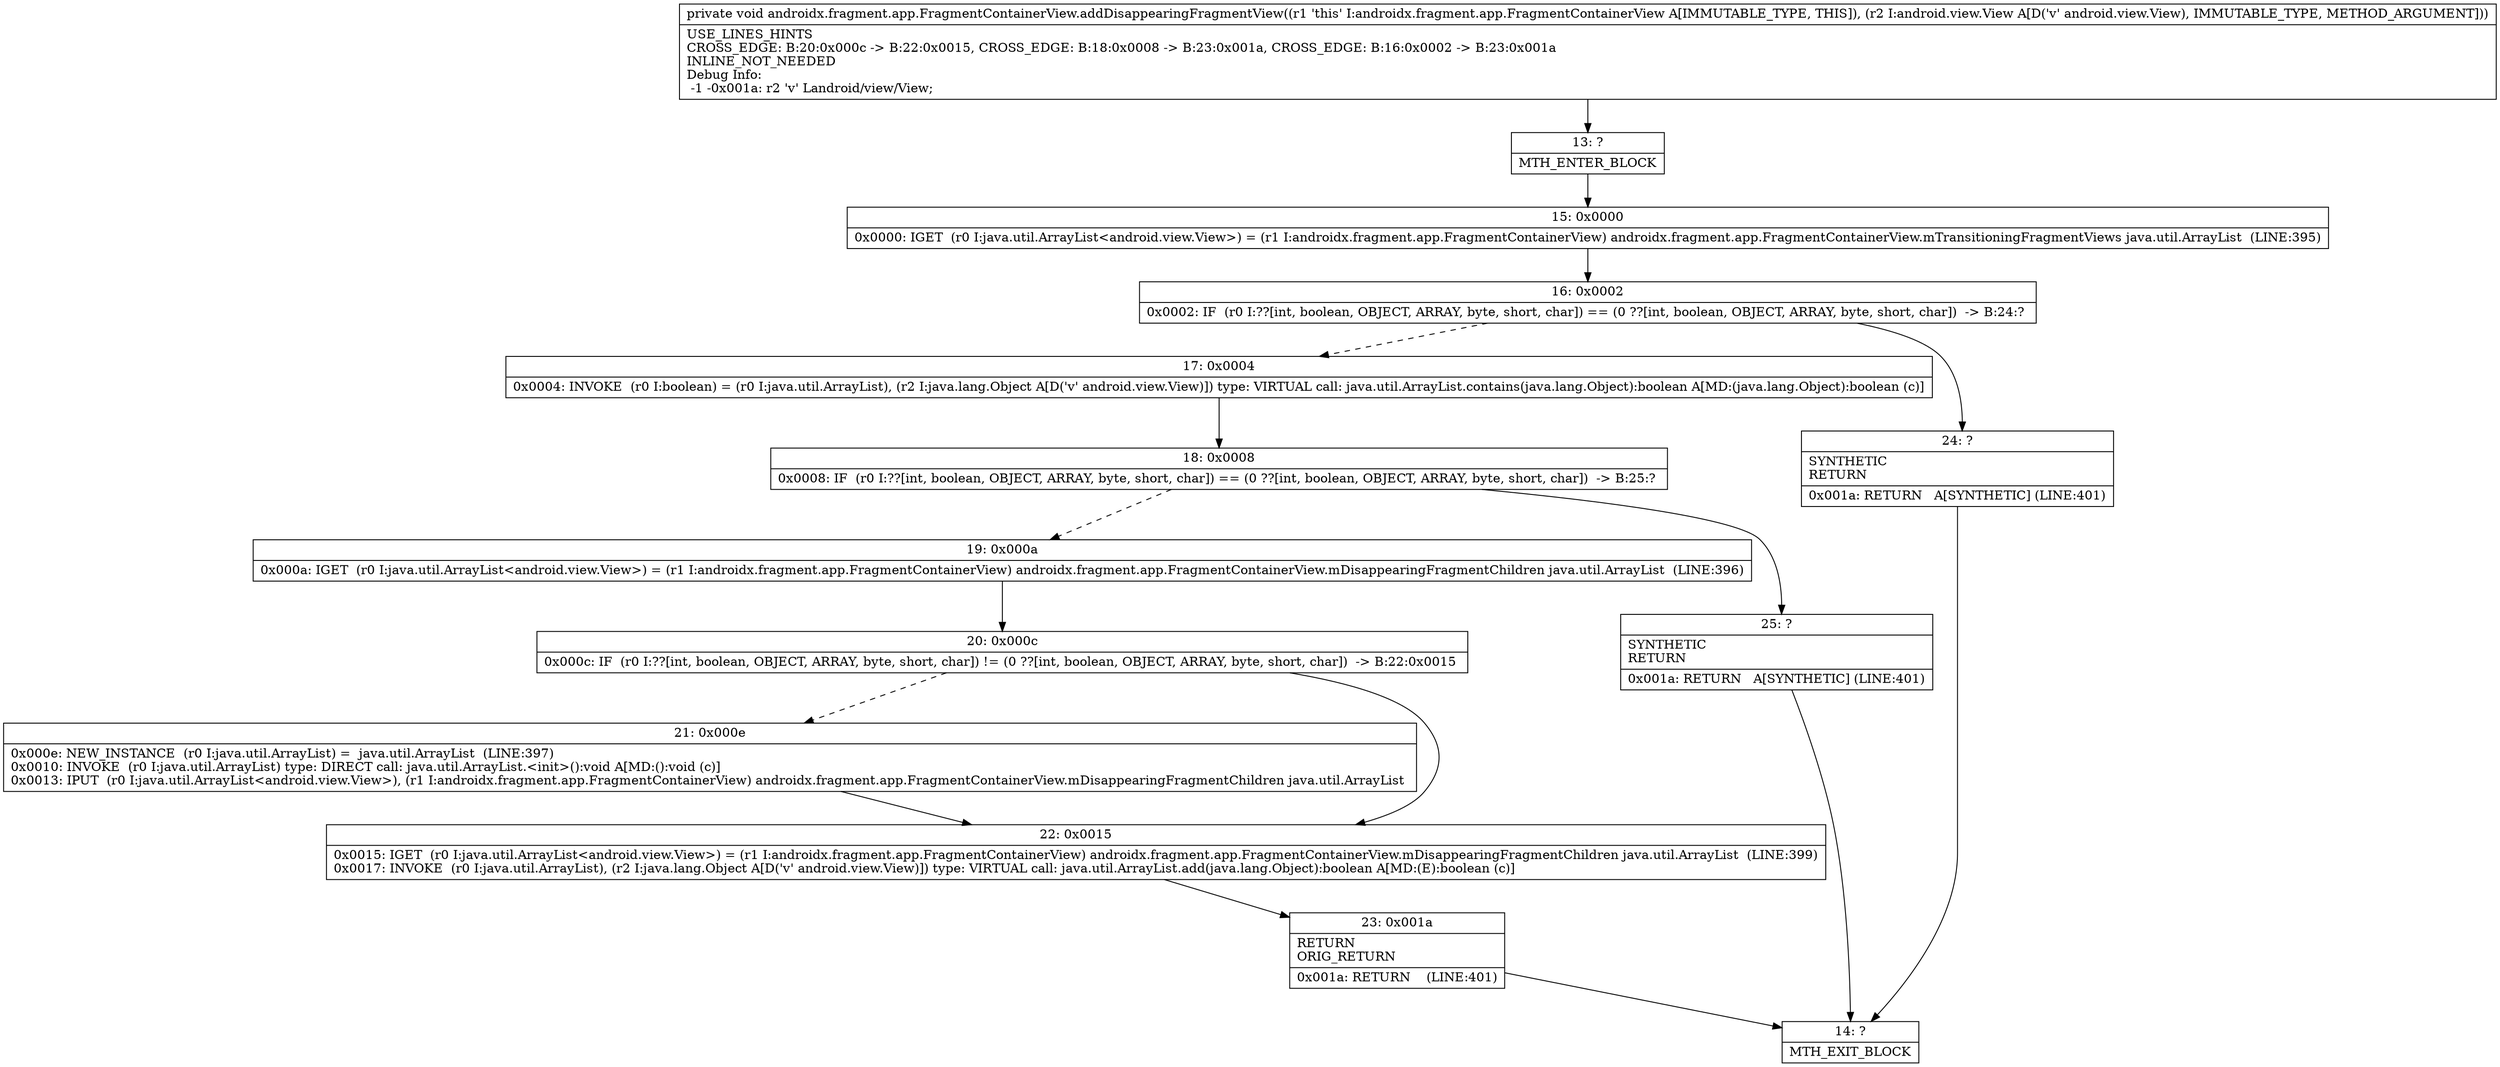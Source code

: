 digraph "CFG forandroidx.fragment.app.FragmentContainerView.addDisappearingFragmentView(Landroid\/view\/View;)V" {
Node_13 [shape=record,label="{13\:\ ?|MTH_ENTER_BLOCK\l}"];
Node_15 [shape=record,label="{15\:\ 0x0000|0x0000: IGET  (r0 I:java.util.ArrayList\<android.view.View\>) = (r1 I:androidx.fragment.app.FragmentContainerView) androidx.fragment.app.FragmentContainerView.mTransitioningFragmentViews java.util.ArrayList  (LINE:395)\l}"];
Node_16 [shape=record,label="{16\:\ 0x0002|0x0002: IF  (r0 I:??[int, boolean, OBJECT, ARRAY, byte, short, char]) == (0 ??[int, boolean, OBJECT, ARRAY, byte, short, char])  \-\> B:24:? \l}"];
Node_17 [shape=record,label="{17\:\ 0x0004|0x0004: INVOKE  (r0 I:boolean) = (r0 I:java.util.ArrayList), (r2 I:java.lang.Object A[D('v' android.view.View)]) type: VIRTUAL call: java.util.ArrayList.contains(java.lang.Object):boolean A[MD:(java.lang.Object):boolean (c)]\l}"];
Node_18 [shape=record,label="{18\:\ 0x0008|0x0008: IF  (r0 I:??[int, boolean, OBJECT, ARRAY, byte, short, char]) == (0 ??[int, boolean, OBJECT, ARRAY, byte, short, char])  \-\> B:25:? \l}"];
Node_19 [shape=record,label="{19\:\ 0x000a|0x000a: IGET  (r0 I:java.util.ArrayList\<android.view.View\>) = (r1 I:androidx.fragment.app.FragmentContainerView) androidx.fragment.app.FragmentContainerView.mDisappearingFragmentChildren java.util.ArrayList  (LINE:396)\l}"];
Node_20 [shape=record,label="{20\:\ 0x000c|0x000c: IF  (r0 I:??[int, boolean, OBJECT, ARRAY, byte, short, char]) != (0 ??[int, boolean, OBJECT, ARRAY, byte, short, char])  \-\> B:22:0x0015 \l}"];
Node_21 [shape=record,label="{21\:\ 0x000e|0x000e: NEW_INSTANCE  (r0 I:java.util.ArrayList) =  java.util.ArrayList  (LINE:397)\l0x0010: INVOKE  (r0 I:java.util.ArrayList) type: DIRECT call: java.util.ArrayList.\<init\>():void A[MD:():void (c)]\l0x0013: IPUT  (r0 I:java.util.ArrayList\<android.view.View\>), (r1 I:androidx.fragment.app.FragmentContainerView) androidx.fragment.app.FragmentContainerView.mDisappearingFragmentChildren java.util.ArrayList \l}"];
Node_22 [shape=record,label="{22\:\ 0x0015|0x0015: IGET  (r0 I:java.util.ArrayList\<android.view.View\>) = (r1 I:androidx.fragment.app.FragmentContainerView) androidx.fragment.app.FragmentContainerView.mDisappearingFragmentChildren java.util.ArrayList  (LINE:399)\l0x0017: INVOKE  (r0 I:java.util.ArrayList), (r2 I:java.lang.Object A[D('v' android.view.View)]) type: VIRTUAL call: java.util.ArrayList.add(java.lang.Object):boolean A[MD:(E):boolean (c)]\l}"];
Node_23 [shape=record,label="{23\:\ 0x001a|RETURN\lORIG_RETURN\l|0x001a: RETURN    (LINE:401)\l}"];
Node_14 [shape=record,label="{14\:\ ?|MTH_EXIT_BLOCK\l}"];
Node_25 [shape=record,label="{25\:\ ?|SYNTHETIC\lRETURN\l|0x001a: RETURN   A[SYNTHETIC] (LINE:401)\l}"];
Node_24 [shape=record,label="{24\:\ ?|SYNTHETIC\lRETURN\l|0x001a: RETURN   A[SYNTHETIC] (LINE:401)\l}"];
MethodNode[shape=record,label="{private void androidx.fragment.app.FragmentContainerView.addDisappearingFragmentView((r1 'this' I:androidx.fragment.app.FragmentContainerView A[IMMUTABLE_TYPE, THIS]), (r2 I:android.view.View A[D('v' android.view.View), IMMUTABLE_TYPE, METHOD_ARGUMENT]))  | USE_LINES_HINTS\lCROSS_EDGE: B:20:0x000c \-\> B:22:0x0015, CROSS_EDGE: B:18:0x0008 \-\> B:23:0x001a, CROSS_EDGE: B:16:0x0002 \-\> B:23:0x001a\lINLINE_NOT_NEEDED\lDebug Info:\l  \-1 \-0x001a: r2 'v' Landroid\/view\/View;\l}"];
MethodNode -> Node_13;Node_13 -> Node_15;
Node_15 -> Node_16;
Node_16 -> Node_17[style=dashed];
Node_16 -> Node_24;
Node_17 -> Node_18;
Node_18 -> Node_19[style=dashed];
Node_18 -> Node_25;
Node_19 -> Node_20;
Node_20 -> Node_21[style=dashed];
Node_20 -> Node_22;
Node_21 -> Node_22;
Node_22 -> Node_23;
Node_23 -> Node_14;
Node_25 -> Node_14;
Node_24 -> Node_14;
}

